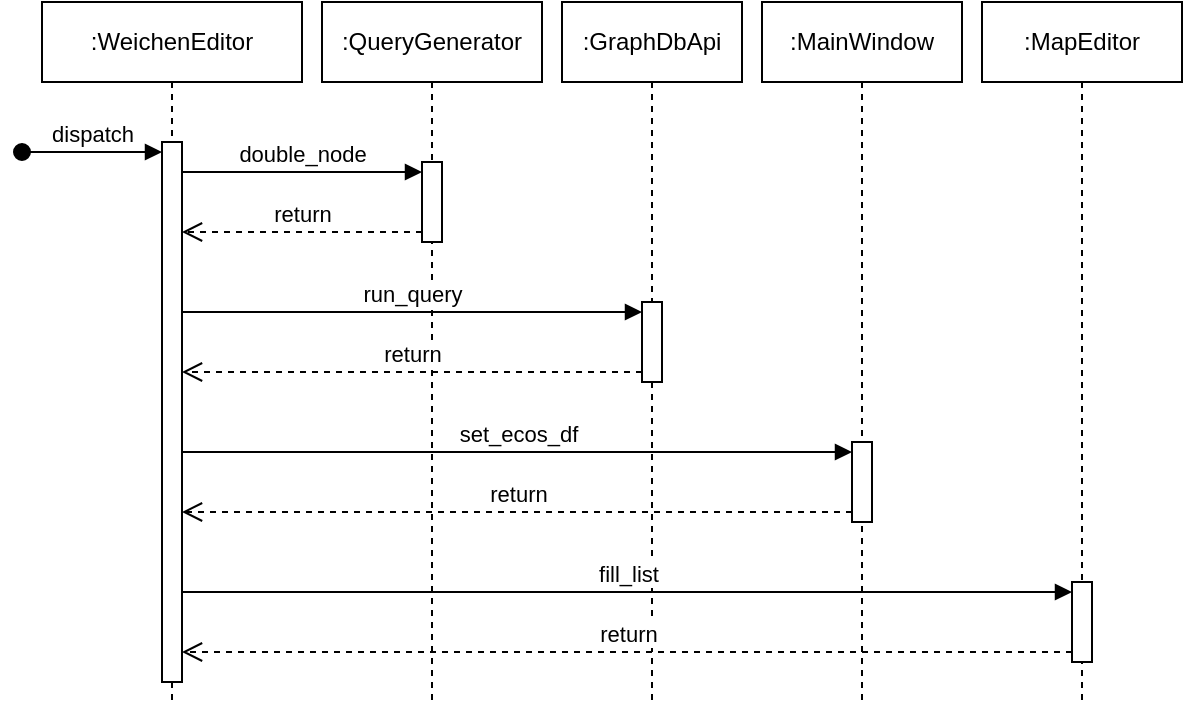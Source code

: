 <mxfile version="23.1.4" type="github">
  <diagram name="Page-1" id="2YBvvXClWsGukQMizWep">
    <mxGraphModel dx="2058" dy="1103" grid="1" gridSize="10" guides="1" tooltips="1" connect="1" arrows="1" fold="1" page="1" pageScale="1" pageWidth="850" pageHeight="1100" math="0" shadow="0">
      <root>
        <mxCell id="0" />
        <mxCell id="1" parent="0" />
        <mxCell id="367FC9NpX3CUArkxd8OE-12" value=":WeichenEditor" style="shape=umlLifeline;perimeter=lifelinePerimeter;whiteSpace=wrap;html=1;container=1;dropTarget=0;collapsible=0;recursiveResize=0;outlineConnect=0;portConstraint=eastwest;newEdgeStyle={&quot;curved&quot;:0,&quot;rounded&quot;:0};" vertex="1" parent="1">
          <mxGeometry x="40" y="40" width="130" height="350" as="geometry" />
        </mxCell>
        <mxCell id="367FC9NpX3CUArkxd8OE-4" value="" style="html=1;points=[[0,0,0,0,5],[0,1,0,0,-5],[1,0,0,0,5],[1,1,0,0,-5]];perimeter=orthogonalPerimeter;outlineConnect=0;targetShapes=umlLifeline;portConstraint=eastwest;newEdgeStyle={&quot;curved&quot;:0,&quot;rounded&quot;:0};" vertex="1" parent="367FC9NpX3CUArkxd8OE-12">
          <mxGeometry x="60" y="70" width="10" height="270" as="geometry" />
        </mxCell>
        <mxCell id="367FC9NpX3CUArkxd8OE-5" value="dispatch" style="html=1;verticalAlign=bottom;startArrow=oval;endArrow=block;startSize=8;curved=0;rounded=0;entryX=0;entryY=0;entryDx=0;entryDy=5;" edge="1" target="367FC9NpX3CUArkxd8OE-4" parent="367FC9NpX3CUArkxd8OE-12">
          <mxGeometry relative="1" as="geometry">
            <mxPoint x="-10" y="75" as="sourcePoint" />
          </mxGeometry>
        </mxCell>
        <mxCell id="367FC9NpX3CUArkxd8OE-16" value=":QueryGenerator" style="shape=umlLifeline;perimeter=lifelinePerimeter;whiteSpace=wrap;html=1;container=1;dropTarget=0;collapsible=0;recursiveResize=0;outlineConnect=0;portConstraint=eastwest;newEdgeStyle={&quot;curved&quot;:0,&quot;rounded&quot;:0};" vertex="1" parent="1">
          <mxGeometry x="180" y="40" width="110" height="350" as="geometry" />
        </mxCell>
        <mxCell id="367FC9NpX3CUArkxd8OE-18" value="" style="html=1;points=[[0,0,0,0,5],[0,1,0,0,-5],[1,0,0,0,5],[1,1,0,0,-5]];perimeter=orthogonalPerimeter;outlineConnect=0;targetShapes=umlLifeline;portConstraint=eastwest;newEdgeStyle={&quot;curved&quot;:0,&quot;rounded&quot;:0};" vertex="1" parent="367FC9NpX3CUArkxd8OE-16">
          <mxGeometry x="50" y="80" width="10" height="40" as="geometry" />
        </mxCell>
        <mxCell id="367FC9NpX3CUArkxd8OE-19" value="double_node" style="html=1;verticalAlign=bottom;endArrow=block;curved=0;rounded=0;entryX=0;entryY=0;entryDx=0;entryDy=5;" edge="1" target="367FC9NpX3CUArkxd8OE-18" parent="1" source="367FC9NpX3CUArkxd8OE-4">
          <mxGeometry relative="1" as="geometry">
            <mxPoint x="260" y="185" as="sourcePoint" />
          </mxGeometry>
        </mxCell>
        <mxCell id="367FC9NpX3CUArkxd8OE-20" value="return" style="html=1;verticalAlign=bottom;endArrow=open;dashed=1;endSize=8;curved=0;rounded=0;exitX=0;exitY=1;exitDx=0;exitDy=-5;" edge="1" source="367FC9NpX3CUArkxd8OE-18" parent="1" target="367FC9NpX3CUArkxd8OE-4">
          <mxGeometry relative="1" as="geometry">
            <mxPoint x="120" y="195" as="targetPoint" />
          </mxGeometry>
        </mxCell>
        <mxCell id="367FC9NpX3CUArkxd8OE-21" value=":GraphDbApi" style="shape=umlLifeline;perimeter=lifelinePerimeter;whiteSpace=wrap;html=1;container=1;dropTarget=0;collapsible=0;recursiveResize=0;outlineConnect=0;portConstraint=eastwest;newEdgeStyle={&quot;curved&quot;:0,&quot;rounded&quot;:0};" vertex="1" parent="1">
          <mxGeometry x="300" y="40" width="90" height="350" as="geometry" />
        </mxCell>
        <mxCell id="367FC9NpX3CUArkxd8OE-23" value="" style="html=1;points=[[0,0,0,0,5],[0,1,0,0,-5],[1,0,0,0,5],[1,1,0,0,-5]];perimeter=orthogonalPerimeter;outlineConnect=0;targetShapes=umlLifeline;portConstraint=eastwest;newEdgeStyle={&quot;curved&quot;:0,&quot;rounded&quot;:0};" vertex="1" parent="367FC9NpX3CUArkxd8OE-21">
          <mxGeometry x="40" y="150" width="10" height="40" as="geometry" />
        </mxCell>
        <mxCell id="367FC9NpX3CUArkxd8OE-24" value="run_query" style="html=1;verticalAlign=bottom;endArrow=block;curved=0;rounded=0;entryX=0;entryY=0;entryDx=0;entryDy=5;" edge="1" target="367FC9NpX3CUArkxd8OE-23" parent="1" source="367FC9NpX3CUArkxd8OE-4">
          <mxGeometry relative="1" as="geometry">
            <mxPoint x="110" y="295" as="sourcePoint" />
          </mxGeometry>
        </mxCell>
        <mxCell id="367FC9NpX3CUArkxd8OE-25" value="return" style="html=1;verticalAlign=bottom;endArrow=open;dashed=1;endSize=8;curved=0;rounded=0;exitX=0;exitY=1;exitDx=0;exitDy=-5;" edge="1" source="367FC9NpX3CUArkxd8OE-23" parent="1" target="367FC9NpX3CUArkxd8OE-4">
          <mxGeometry relative="1" as="geometry">
            <mxPoint x="340" y="365" as="targetPoint" />
          </mxGeometry>
        </mxCell>
        <mxCell id="367FC9NpX3CUArkxd8OE-26" value=":MainWindow" style="shape=umlLifeline;perimeter=lifelinePerimeter;whiteSpace=wrap;html=1;container=1;dropTarget=0;collapsible=0;recursiveResize=0;outlineConnect=0;portConstraint=eastwest;newEdgeStyle={&quot;curved&quot;:0,&quot;rounded&quot;:0};" vertex="1" parent="1">
          <mxGeometry x="400" y="40" width="100" height="350" as="geometry" />
        </mxCell>
        <mxCell id="367FC9NpX3CUArkxd8OE-27" value="" style="html=1;points=[[0,0,0,0,5],[0,1,0,0,-5],[1,0,0,0,5],[1,1,0,0,-5]];perimeter=orthogonalPerimeter;outlineConnect=0;targetShapes=umlLifeline;portConstraint=eastwest;newEdgeStyle={&quot;curved&quot;:0,&quot;rounded&quot;:0};" vertex="1" parent="367FC9NpX3CUArkxd8OE-26">
          <mxGeometry x="45" y="220" width="10" height="40" as="geometry" />
        </mxCell>
        <mxCell id="367FC9NpX3CUArkxd8OE-28" value="set_ecos_df" style="html=1;verticalAlign=bottom;endArrow=block;curved=0;rounded=0;entryX=0;entryY=0;entryDx=0;entryDy=5;" edge="1" target="367FC9NpX3CUArkxd8OE-27" parent="1" source="367FC9NpX3CUArkxd8OE-4">
          <mxGeometry relative="1" as="geometry">
            <mxPoint x="375" y="275" as="sourcePoint" />
          </mxGeometry>
        </mxCell>
        <mxCell id="367FC9NpX3CUArkxd8OE-29" value="return" style="html=1;verticalAlign=bottom;endArrow=open;dashed=1;endSize=8;curved=0;rounded=0;exitX=0;exitY=1;exitDx=0;exitDy=-5;" edge="1" source="367FC9NpX3CUArkxd8OE-27" parent="1" target="367FC9NpX3CUArkxd8OE-4">
          <mxGeometry relative="1" as="geometry">
            <mxPoint x="375" y="345" as="targetPoint" />
          </mxGeometry>
        </mxCell>
        <mxCell id="367FC9NpX3CUArkxd8OE-33" value=":MapEditor" style="shape=umlLifeline;perimeter=lifelinePerimeter;whiteSpace=wrap;html=1;container=1;dropTarget=0;collapsible=0;recursiveResize=0;outlineConnect=0;portConstraint=eastwest;newEdgeStyle={&quot;curved&quot;:0,&quot;rounded&quot;:0};" vertex="1" parent="1">
          <mxGeometry x="510" y="40" width="100" height="350" as="geometry" />
        </mxCell>
        <mxCell id="367FC9NpX3CUArkxd8OE-34" value="" style="html=1;points=[[0,0,0,0,5],[0,1,0,0,-5],[1,0,0,0,5],[1,1,0,0,-5]];perimeter=orthogonalPerimeter;outlineConnect=0;targetShapes=umlLifeline;portConstraint=eastwest;newEdgeStyle={&quot;curved&quot;:0,&quot;rounded&quot;:0};" vertex="1" parent="367FC9NpX3CUArkxd8OE-33">
          <mxGeometry x="45" y="290" width="10" height="40" as="geometry" />
        </mxCell>
        <mxCell id="367FC9NpX3CUArkxd8OE-35" value="fill_list" style="html=1;verticalAlign=bottom;endArrow=block;curved=0;rounded=0;entryX=0;entryY=0;entryDx=0;entryDy=5;" edge="1" target="367FC9NpX3CUArkxd8OE-34" parent="1" source="367FC9NpX3CUArkxd8OE-4">
          <mxGeometry relative="1" as="geometry">
            <mxPoint x="485" y="415" as="sourcePoint" />
          </mxGeometry>
        </mxCell>
        <mxCell id="367FC9NpX3CUArkxd8OE-36" value="return" style="html=1;verticalAlign=bottom;endArrow=open;dashed=1;endSize=8;curved=0;rounded=0;exitX=0;exitY=1;exitDx=0;exitDy=-5;" edge="1" source="367FC9NpX3CUArkxd8OE-34" parent="1" target="367FC9NpX3CUArkxd8OE-4">
          <mxGeometry relative="1" as="geometry">
            <mxPoint x="485" y="485" as="targetPoint" />
          </mxGeometry>
        </mxCell>
      </root>
    </mxGraphModel>
  </diagram>
</mxfile>
